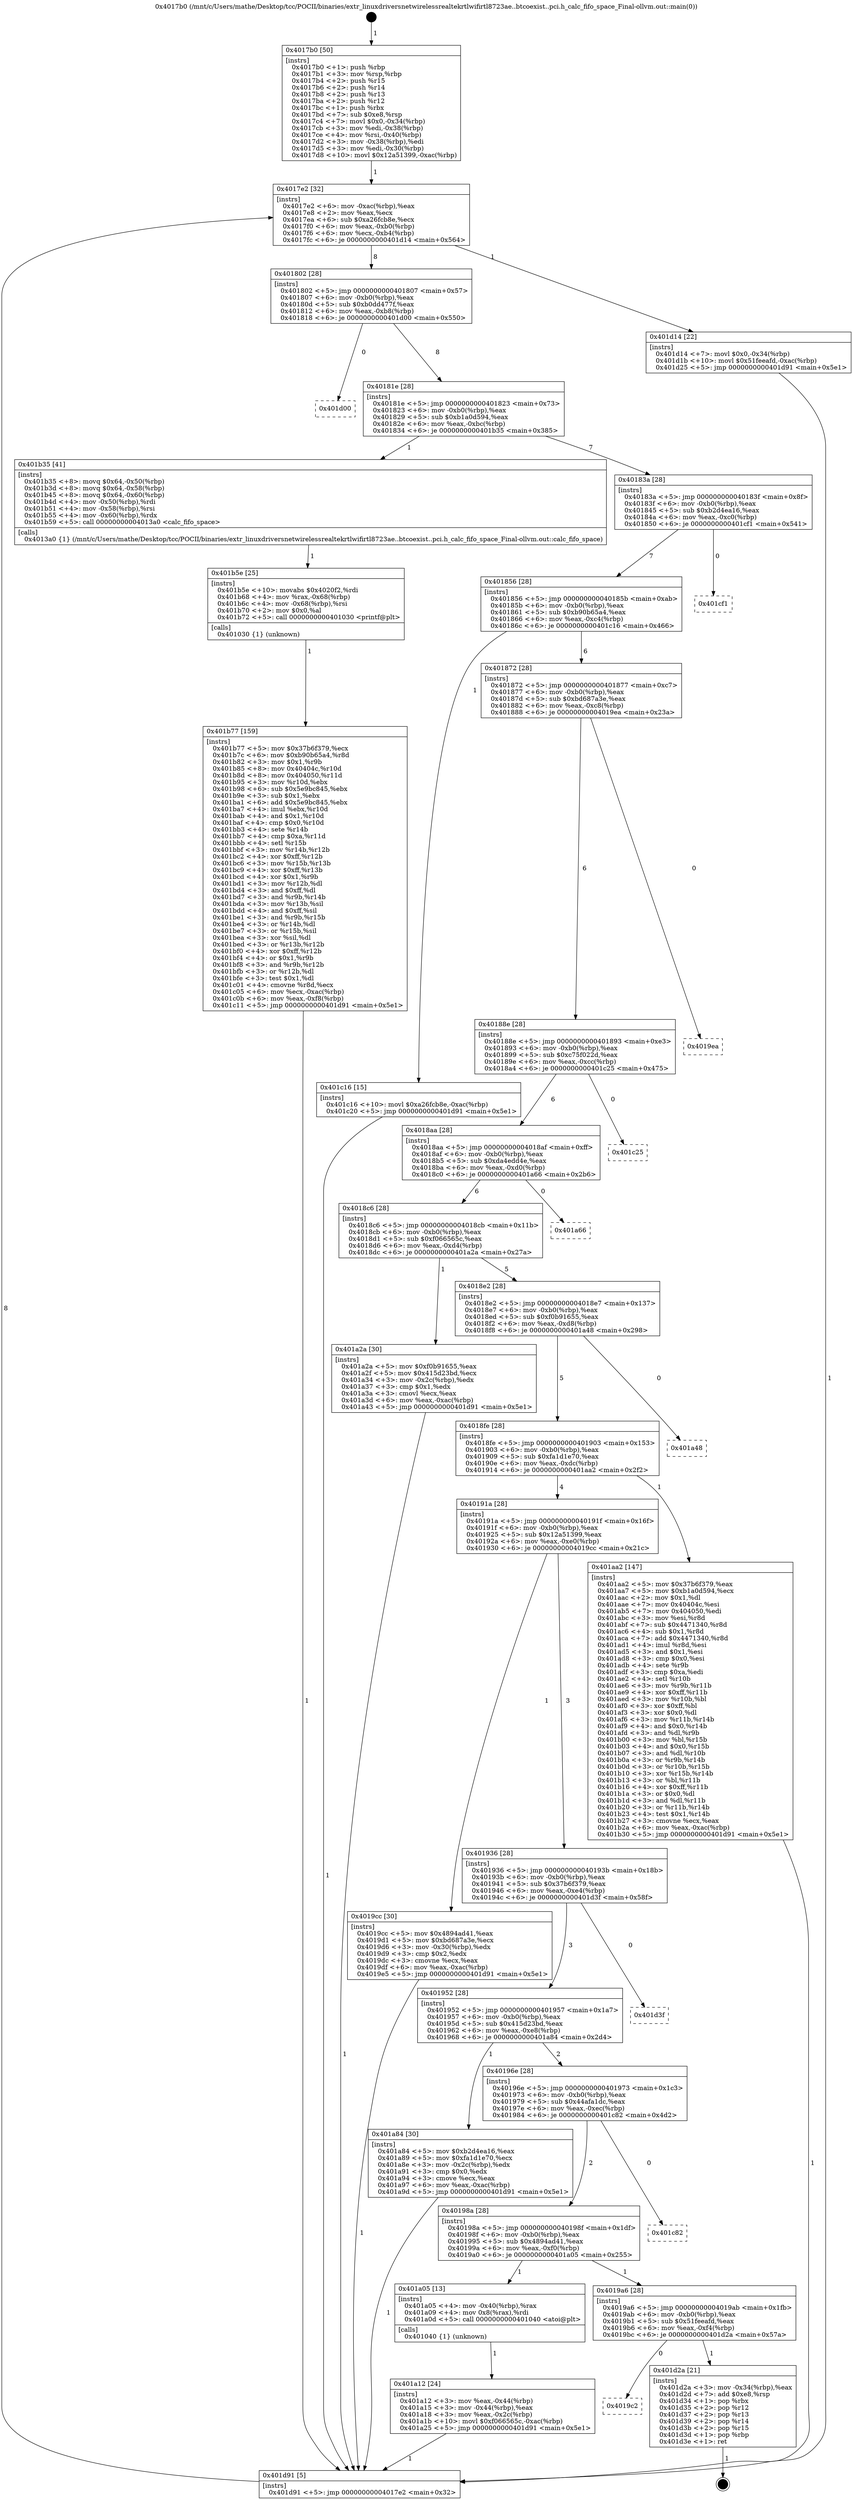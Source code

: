 digraph "0x4017b0" {
  label = "0x4017b0 (/mnt/c/Users/mathe/Desktop/tcc/POCII/binaries/extr_linuxdriversnetwirelessrealtekrtlwifirtl8723ae..btcoexist..pci.h_calc_fifo_space_Final-ollvm.out::main(0))"
  labelloc = "t"
  node[shape=record]

  Entry [label="",width=0.3,height=0.3,shape=circle,fillcolor=black,style=filled]
  "0x4017e2" [label="{
     0x4017e2 [32]\l
     | [instrs]\l
     &nbsp;&nbsp;0x4017e2 \<+6\>: mov -0xac(%rbp),%eax\l
     &nbsp;&nbsp;0x4017e8 \<+2\>: mov %eax,%ecx\l
     &nbsp;&nbsp;0x4017ea \<+6\>: sub $0xa26fcb8e,%ecx\l
     &nbsp;&nbsp;0x4017f0 \<+6\>: mov %eax,-0xb0(%rbp)\l
     &nbsp;&nbsp;0x4017f6 \<+6\>: mov %ecx,-0xb4(%rbp)\l
     &nbsp;&nbsp;0x4017fc \<+6\>: je 0000000000401d14 \<main+0x564\>\l
  }"]
  "0x401d14" [label="{
     0x401d14 [22]\l
     | [instrs]\l
     &nbsp;&nbsp;0x401d14 \<+7\>: movl $0x0,-0x34(%rbp)\l
     &nbsp;&nbsp;0x401d1b \<+10\>: movl $0x51feeafd,-0xac(%rbp)\l
     &nbsp;&nbsp;0x401d25 \<+5\>: jmp 0000000000401d91 \<main+0x5e1\>\l
  }"]
  "0x401802" [label="{
     0x401802 [28]\l
     | [instrs]\l
     &nbsp;&nbsp;0x401802 \<+5\>: jmp 0000000000401807 \<main+0x57\>\l
     &nbsp;&nbsp;0x401807 \<+6\>: mov -0xb0(%rbp),%eax\l
     &nbsp;&nbsp;0x40180d \<+5\>: sub $0xb0dd477f,%eax\l
     &nbsp;&nbsp;0x401812 \<+6\>: mov %eax,-0xb8(%rbp)\l
     &nbsp;&nbsp;0x401818 \<+6\>: je 0000000000401d00 \<main+0x550\>\l
  }"]
  Exit [label="",width=0.3,height=0.3,shape=circle,fillcolor=black,style=filled,peripheries=2]
  "0x401d00" [label="{
     0x401d00\l
  }", style=dashed]
  "0x40181e" [label="{
     0x40181e [28]\l
     | [instrs]\l
     &nbsp;&nbsp;0x40181e \<+5\>: jmp 0000000000401823 \<main+0x73\>\l
     &nbsp;&nbsp;0x401823 \<+6\>: mov -0xb0(%rbp),%eax\l
     &nbsp;&nbsp;0x401829 \<+5\>: sub $0xb1a0d594,%eax\l
     &nbsp;&nbsp;0x40182e \<+6\>: mov %eax,-0xbc(%rbp)\l
     &nbsp;&nbsp;0x401834 \<+6\>: je 0000000000401b35 \<main+0x385\>\l
  }"]
  "0x4019c2" [label="{
     0x4019c2\l
  }", style=dashed]
  "0x401b35" [label="{
     0x401b35 [41]\l
     | [instrs]\l
     &nbsp;&nbsp;0x401b35 \<+8\>: movq $0x64,-0x50(%rbp)\l
     &nbsp;&nbsp;0x401b3d \<+8\>: movq $0x64,-0x58(%rbp)\l
     &nbsp;&nbsp;0x401b45 \<+8\>: movq $0x64,-0x60(%rbp)\l
     &nbsp;&nbsp;0x401b4d \<+4\>: mov -0x50(%rbp),%rdi\l
     &nbsp;&nbsp;0x401b51 \<+4\>: mov -0x58(%rbp),%rsi\l
     &nbsp;&nbsp;0x401b55 \<+4\>: mov -0x60(%rbp),%rdx\l
     &nbsp;&nbsp;0x401b59 \<+5\>: call 00000000004013a0 \<calc_fifo_space\>\l
     | [calls]\l
     &nbsp;&nbsp;0x4013a0 \{1\} (/mnt/c/Users/mathe/Desktop/tcc/POCII/binaries/extr_linuxdriversnetwirelessrealtekrtlwifirtl8723ae..btcoexist..pci.h_calc_fifo_space_Final-ollvm.out::calc_fifo_space)\l
  }"]
  "0x40183a" [label="{
     0x40183a [28]\l
     | [instrs]\l
     &nbsp;&nbsp;0x40183a \<+5\>: jmp 000000000040183f \<main+0x8f\>\l
     &nbsp;&nbsp;0x40183f \<+6\>: mov -0xb0(%rbp),%eax\l
     &nbsp;&nbsp;0x401845 \<+5\>: sub $0xb2d4ea16,%eax\l
     &nbsp;&nbsp;0x40184a \<+6\>: mov %eax,-0xc0(%rbp)\l
     &nbsp;&nbsp;0x401850 \<+6\>: je 0000000000401cf1 \<main+0x541\>\l
  }"]
  "0x401d2a" [label="{
     0x401d2a [21]\l
     | [instrs]\l
     &nbsp;&nbsp;0x401d2a \<+3\>: mov -0x34(%rbp),%eax\l
     &nbsp;&nbsp;0x401d2d \<+7\>: add $0xe8,%rsp\l
     &nbsp;&nbsp;0x401d34 \<+1\>: pop %rbx\l
     &nbsp;&nbsp;0x401d35 \<+2\>: pop %r12\l
     &nbsp;&nbsp;0x401d37 \<+2\>: pop %r13\l
     &nbsp;&nbsp;0x401d39 \<+2\>: pop %r14\l
     &nbsp;&nbsp;0x401d3b \<+2\>: pop %r15\l
     &nbsp;&nbsp;0x401d3d \<+1\>: pop %rbp\l
     &nbsp;&nbsp;0x401d3e \<+1\>: ret\l
  }"]
  "0x401cf1" [label="{
     0x401cf1\l
  }", style=dashed]
  "0x401856" [label="{
     0x401856 [28]\l
     | [instrs]\l
     &nbsp;&nbsp;0x401856 \<+5\>: jmp 000000000040185b \<main+0xab\>\l
     &nbsp;&nbsp;0x40185b \<+6\>: mov -0xb0(%rbp),%eax\l
     &nbsp;&nbsp;0x401861 \<+5\>: sub $0xb90b65a4,%eax\l
     &nbsp;&nbsp;0x401866 \<+6\>: mov %eax,-0xc4(%rbp)\l
     &nbsp;&nbsp;0x40186c \<+6\>: je 0000000000401c16 \<main+0x466\>\l
  }"]
  "0x401b77" [label="{
     0x401b77 [159]\l
     | [instrs]\l
     &nbsp;&nbsp;0x401b77 \<+5\>: mov $0x37b6f379,%ecx\l
     &nbsp;&nbsp;0x401b7c \<+6\>: mov $0xb90b65a4,%r8d\l
     &nbsp;&nbsp;0x401b82 \<+3\>: mov $0x1,%r9b\l
     &nbsp;&nbsp;0x401b85 \<+8\>: mov 0x40404c,%r10d\l
     &nbsp;&nbsp;0x401b8d \<+8\>: mov 0x404050,%r11d\l
     &nbsp;&nbsp;0x401b95 \<+3\>: mov %r10d,%ebx\l
     &nbsp;&nbsp;0x401b98 \<+6\>: sub $0x5e9bc845,%ebx\l
     &nbsp;&nbsp;0x401b9e \<+3\>: sub $0x1,%ebx\l
     &nbsp;&nbsp;0x401ba1 \<+6\>: add $0x5e9bc845,%ebx\l
     &nbsp;&nbsp;0x401ba7 \<+4\>: imul %ebx,%r10d\l
     &nbsp;&nbsp;0x401bab \<+4\>: and $0x1,%r10d\l
     &nbsp;&nbsp;0x401baf \<+4\>: cmp $0x0,%r10d\l
     &nbsp;&nbsp;0x401bb3 \<+4\>: sete %r14b\l
     &nbsp;&nbsp;0x401bb7 \<+4\>: cmp $0xa,%r11d\l
     &nbsp;&nbsp;0x401bbb \<+4\>: setl %r15b\l
     &nbsp;&nbsp;0x401bbf \<+3\>: mov %r14b,%r12b\l
     &nbsp;&nbsp;0x401bc2 \<+4\>: xor $0xff,%r12b\l
     &nbsp;&nbsp;0x401bc6 \<+3\>: mov %r15b,%r13b\l
     &nbsp;&nbsp;0x401bc9 \<+4\>: xor $0xff,%r13b\l
     &nbsp;&nbsp;0x401bcd \<+4\>: xor $0x1,%r9b\l
     &nbsp;&nbsp;0x401bd1 \<+3\>: mov %r12b,%dl\l
     &nbsp;&nbsp;0x401bd4 \<+3\>: and $0xff,%dl\l
     &nbsp;&nbsp;0x401bd7 \<+3\>: and %r9b,%r14b\l
     &nbsp;&nbsp;0x401bda \<+3\>: mov %r13b,%sil\l
     &nbsp;&nbsp;0x401bdd \<+4\>: and $0xff,%sil\l
     &nbsp;&nbsp;0x401be1 \<+3\>: and %r9b,%r15b\l
     &nbsp;&nbsp;0x401be4 \<+3\>: or %r14b,%dl\l
     &nbsp;&nbsp;0x401be7 \<+3\>: or %r15b,%sil\l
     &nbsp;&nbsp;0x401bea \<+3\>: xor %sil,%dl\l
     &nbsp;&nbsp;0x401bed \<+3\>: or %r13b,%r12b\l
     &nbsp;&nbsp;0x401bf0 \<+4\>: xor $0xff,%r12b\l
     &nbsp;&nbsp;0x401bf4 \<+4\>: or $0x1,%r9b\l
     &nbsp;&nbsp;0x401bf8 \<+3\>: and %r9b,%r12b\l
     &nbsp;&nbsp;0x401bfb \<+3\>: or %r12b,%dl\l
     &nbsp;&nbsp;0x401bfe \<+3\>: test $0x1,%dl\l
     &nbsp;&nbsp;0x401c01 \<+4\>: cmovne %r8d,%ecx\l
     &nbsp;&nbsp;0x401c05 \<+6\>: mov %ecx,-0xac(%rbp)\l
     &nbsp;&nbsp;0x401c0b \<+6\>: mov %eax,-0xf8(%rbp)\l
     &nbsp;&nbsp;0x401c11 \<+5\>: jmp 0000000000401d91 \<main+0x5e1\>\l
  }"]
  "0x401c16" [label="{
     0x401c16 [15]\l
     | [instrs]\l
     &nbsp;&nbsp;0x401c16 \<+10\>: movl $0xa26fcb8e,-0xac(%rbp)\l
     &nbsp;&nbsp;0x401c20 \<+5\>: jmp 0000000000401d91 \<main+0x5e1\>\l
  }"]
  "0x401872" [label="{
     0x401872 [28]\l
     | [instrs]\l
     &nbsp;&nbsp;0x401872 \<+5\>: jmp 0000000000401877 \<main+0xc7\>\l
     &nbsp;&nbsp;0x401877 \<+6\>: mov -0xb0(%rbp),%eax\l
     &nbsp;&nbsp;0x40187d \<+5\>: sub $0xbd687a3e,%eax\l
     &nbsp;&nbsp;0x401882 \<+6\>: mov %eax,-0xc8(%rbp)\l
     &nbsp;&nbsp;0x401888 \<+6\>: je 00000000004019ea \<main+0x23a\>\l
  }"]
  "0x401b5e" [label="{
     0x401b5e [25]\l
     | [instrs]\l
     &nbsp;&nbsp;0x401b5e \<+10\>: movabs $0x4020f2,%rdi\l
     &nbsp;&nbsp;0x401b68 \<+4\>: mov %rax,-0x68(%rbp)\l
     &nbsp;&nbsp;0x401b6c \<+4\>: mov -0x68(%rbp),%rsi\l
     &nbsp;&nbsp;0x401b70 \<+2\>: mov $0x0,%al\l
     &nbsp;&nbsp;0x401b72 \<+5\>: call 0000000000401030 \<printf@plt\>\l
     | [calls]\l
     &nbsp;&nbsp;0x401030 \{1\} (unknown)\l
  }"]
  "0x4019ea" [label="{
     0x4019ea\l
  }", style=dashed]
  "0x40188e" [label="{
     0x40188e [28]\l
     | [instrs]\l
     &nbsp;&nbsp;0x40188e \<+5\>: jmp 0000000000401893 \<main+0xe3\>\l
     &nbsp;&nbsp;0x401893 \<+6\>: mov -0xb0(%rbp),%eax\l
     &nbsp;&nbsp;0x401899 \<+5\>: sub $0xc75f022d,%eax\l
     &nbsp;&nbsp;0x40189e \<+6\>: mov %eax,-0xcc(%rbp)\l
     &nbsp;&nbsp;0x4018a4 \<+6\>: je 0000000000401c25 \<main+0x475\>\l
  }"]
  "0x401a12" [label="{
     0x401a12 [24]\l
     | [instrs]\l
     &nbsp;&nbsp;0x401a12 \<+3\>: mov %eax,-0x44(%rbp)\l
     &nbsp;&nbsp;0x401a15 \<+3\>: mov -0x44(%rbp),%eax\l
     &nbsp;&nbsp;0x401a18 \<+3\>: mov %eax,-0x2c(%rbp)\l
     &nbsp;&nbsp;0x401a1b \<+10\>: movl $0xf066565c,-0xac(%rbp)\l
     &nbsp;&nbsp;0x401a25 \<+5\>: jmp 0000000000401d91 \<main+0x5e1\>\l
  }"]
  "0x401c25" [label="{
     0x401c25\l
  }", style=dashed]
  "0x4018aa" [label="{
     0x4018aa [28]\l
     | [instrs]\l
     &nbsp;&nbsp;0x4018aa \<+5\>: jmp 00000000004018af \<main+0xff\>\l
     &nbsp;&nbsp;0x4018af \<+6\>: mov -0xb0(%rbp),%eax\l
     &nbsp;&nbsp;0x4018b5 \<+5\>: sub $0xda4edd4e,%eax\l
     &nbsp;&nbsp;0x4018ba \<+6\>: mov %eax,-0xd0(%rbp)\l
     &nbsp;&nbsp;0x4018c0 \<+6\>: je 0000000000401a66 \<main+0x2b6\>\l
  }"]
  "0x4019a6" [label="{
     0x4019a6 [28]\l
     | [instrs]\l
     &nbsp;&nbsp;0x4019a6 \<+5\>: jmp 00000000004019ab \<main+0x1fb\>\l
     &nbsp;&nbsp;0x4019ab \<+6\>: mov -0xb0(%rbp),%eax\l
     &nbsp;&nbsp;0x4019b1 \<+5\>: sub $0x51feeafd,%eax\l
     &nbsp;&nbsp;0x4019b6 \<+6\>: mov %eax,-0xf4(%rbp)\l
     &nbsp;&nbsp;0x4019bc \<+6\>: je 0000000000401d2a \<main+0x57a\>\l
  }"]
  "0x401a66" [label="{
     0x401a66\l
  }", style=dashed]
  "0x4018c6" [label="{
     0x4018c6 [28]\l
     | [instrs]\l
     &nbsp;&nbsp;0x4018c6 \<+5\>: jmp 00000000004018cb \<main+0x11b\>\l
     &nbsp;&nbsp;0x4018cb \<+6\>: mov -0xb0(%rbp),%eax\l
     &nbsp;&nbsp;0x4018d1 \<+5\>: sub $0xf066565c,%eax\l
     &nbsp;&nbsp;0x4018d6 \<+6\>: mov %eax,-0xd4(%rbp)\l
     &nbsp;&nbsp;0x4018dc \<+6\>: je 0000000000401a2a \<main+0x27a\>\l
  }"]
  "0x401a05" [label="{
     0x401a05 [13]\l
     | [instrs]\l
     &nbsp;&nbsp;0x401a05 \<+4\>: mov -0x40(%rbp),%rax\l
     &nbsp;&nbsp;0x401a09 \<+4\>: mov 0x8(%rax),%rdi\l
     &nbsp;&nbsp;0x401a0d \<+5\>: call 0000000000401040 \<atoi@plt\>\l
     | [calls]\l
     &nbsp;&nbsp;0x401040 \{1\} (unknown)\l
  }"]
  "0x401a2a" [label="{
     0x401a2a [30]\l
     | [instrs]\l
     &nbsp;&nbsp;0x401a2a \<+5\>: mov $0xf0b91655,%eax\l
     &nbsp;&nbsp;0x401a2f \<+5\>: mov $0x415d23bd,%ecx\l
     &nbsp;&nbsp;0x401a34 \<+3\>: mov -0x2c(%rbp),%edx\l
     &nbsp;&nbsp;0x401a37 \<+3\>: cmp $0x1,%edx\l
     &nbsp;&nbsp;0x401a3a \<+3\>: cmovl %ecx,%eax\l
     &nbsp;&nbsp;0x401a3d \<+6\>: mov %eax,-0xac(%rbp)\l
     &nbsp;&nbsp;0x401a43 \<+5\>: jmp 0000000000401d91 \<main+0x5e1\>\l
  }"]
  "0x4018e2" [label="{
     0x4018e2 [28]\l
     | [instrs]\l
     &nbsp;&nbsp;0x4018e2 \<+5\>: jmp 00000000004018e7 \<main+0x137\>\l
     &nbsp;&nbsp;0x4018e7 \<+6\>: mov -0xb0(%rbp),%eax\l
     &nbsp;&nbsp;0x4018ed \<+5\>: sub $0xf0b91655,%eax\l
     &nbsp;&nbsp;0x4018f2 \<+6\>: mov %eax,-0xd8(%rbp)\l
     &nbsp;&nbsp;0x4018f8 \<+6\>: je 0000000000401a48 \<main+0x298\>\l
  }"]
  "0x40198a" [label="{
     0x40198a [28]\l
     | [instrs]\l
     &nbsp;&nbsp;0x40198a \<+5\>: jmp 000000000040198f \<main+0x1df\>\l
     &nbsp;&nbsp;0x40198f \<+6\>: mov -0xb0(%rbp),%eax\l
     &nbsp;&nbsp;0x401995 \<+5\>: sub $0x4894ad41,%eax\l
     &nbsp;&nbsp;0x40199a \<+6\>: mov %eax,-0xf0(%rbp)\l
     &nbsp;&nbsp;0x4019a0 \<+6\>: je 0000000000401a05 \<main+0x255\>\l
  }"]
  "0x401a48" [label="{
     0x401a48\l
  }", style=dashed]
  "0x4018fe" [label="{
     0x4018fe [28]\l
     | [instrs]\l
     &nbsp;&nbsp;0x4018fe \<+5\>: jmp 0000000000401903 \<main+0x153\>\l
     &nbsp;&nbsp;0x401903 \<+6\>: mov -0xb0(%rbp),%eax\l
     &nbsp;&nbsp;0x401909 \<+5\>: sub $0xfa1d1e70,%eax\l
     &nbsp;&nbsp;0x40190e \<+6\>: mov %eax,-0xdc(%rbp)\l
     &nbsp;&nbsp;0x401914 \<+6\>: je 0000000000401aa2 \<main+0x2f2\>\l
  }"]
  "0x401c82" [label="{
     0x401c82\l
  }", style=dashed]
  "0x401aa2" [label="{
     0x401aa2 [147]\l
     | [instrs]\l
     &nbsp;&nbsp;0x401aa2 \<+5\>: mov $0x37b6f379,%eax\l
     &nbsp;&nbsp;0x401aa7 \<+5\>: mov $0xb1a0d594,%ecx\l
     &nbsp;&nbsp;0x401aac \<+2\>: mov $0x1,%dl\l
     &nbsp;&nbsp;0x401aae \<+7\>: mov 0x40404c,%esi\l
     &nbsp;&nbsp;0x401ab5 \<+7\>: mov 0x404050,%edi\l
     &nbsp;&nbsp;0x401abc \<+3\>: mov %esi,%r8d\l
     &nbsp;&nbsp;0x401abf \<+7\>: sub $0x4471340,%r8d\l
     &nbsp;&nbsp;0x401ac6 \<+4\>: sub $0x1,%r8d\l
     &nbsp;&nbsp;0x401aca \<+7\>: add $0x4471340,%r8d\l
     &nbsp;&nbsp;0x401ad1 \<+4\>: imul %r8d,%esi\l
     &nbsp;&nbsp;0x401ad5 \<+3\>: and $0x1,%esi\l
     &nbsp;&nbsp;0x401ad8 \<+3\>: cmp $0x0,%esi\l
     &nbsp;&nbsp;0x401adb \<+4\>: sete %r9b\l
     &nbsp;&nbsp;0x401adf \<+3\>: cmp $0xa,%edi\l
     &nbsp;&nbsp;0x401ae2 \<+4\>: setl %r10b\l
     &nbsp;&nbsp;0x401ae6 \<+3\>: mov %r9b,%r11b\l
     &nbsp;&nbsp;0x401ae9 \<+4\>: xor $0xff,%r11b\l
     &nbsp;&nbsp;0x401aed \<+3\>: mov %r10b,%bl\l
     &nbsp;&nbsp;0x401af0 \<+3\>: xor $0xff,%bl\l
     &nbsp;&nbsp;0x401af3 \<+3\>: xor $0x0,%dl\l
     &nbsp;&nbsp;0x401af6 \<+3\>: mov %r11b,%r14b\l
     &nbsp;&nbsp;0x401af9 \<+4\>: and $0x0,%r14b\l
     &nbsp;&nbsp;0x401afd \<+3\>: and %dl,%r9b\l
     &nbsp;&nbsp;0x401b00 \<+3\>: mov %bl,%r15b\l
     &nbsp;&nbsp;0x401b03 \<+4\>: and $0x0,%r15b\l
     &nbsp;&nbsp;0x401b07 \<+3\>: and %dl,%r10b\l
     &nbsp;&nbsp;0x401b0a \<+3\>: or %r9b,%r14b\l
     &nbsp;&nbsp;0x401b0d \<+3\>: or %r10b,%r15b\l
     &nbsp;&nbsp;0x401b10 \<+3\>: xor %r15b,%r14b\l
     &nbsp;&nbsp;0x401b13 \<+3\>: or %bl,%r11b\l
     &nbsp;&nbsp;0x401b16 \<+4\>: xor $0xff,%r11b\l
     &nbsp;&nbsp;0x401b1a \<+3\>: or $0x0,%dl\l
     &nbsp;&nbsp;0x401b1d \<+3\>: and %dl,%r11b\l
     &nbsp;&nbsp;0x401b20 \<+3\>: or %r11b,%r14b\l
     &nbsp;&nbsp;0x401b23 \<+4\>: test $0x1,%r14b\l
     &nbsp;&nbsp;0x401b27 \<+3\>: cmovne %ecx,%eax\l
     &nbsp;&nbsp;0x401b2a \<+6\>: mov %eax,-0xac(%rbp)\l
     &nbsp;&nbsp;0x401b30 \<+5\>: jmp 0000000000401d91 \<main+0x5e1\>\l
  }"]
  "0x40191a" [label="{
     0x40191a [28]\l
     | [instrs]\l
     &nbsp;&nbsp;0x40191a \<+5\>: jmp 000000000040191f \<main+0x16f\>\l
     &nbsp;&nbsp;0x40191f \<+6\>: mov -0xb0(%rbp),%eax\l
     &nbsp;&nbsp;0x401925 \<+5\>: sub $0x12a51399,%eax\l
     &nbsp;&nbsp;0x40192a \<+6\>: mov %eax,-0xe0(%rbp)\l
     &nbsp;&nbsp;0x401930 \<+6\>: je 00000000004019cc \<main+0x21c\>\l
  }"]
  "0x40196e" [label="{
     0x40196e [28]\l
     | [instrs]\l
     &nbsp;&nbsp;0x40196e \<+5\>: jmp 0000000000401973 \<main+0x1c3\>\l
     &nbsp;&nbsp;0x401973 \<+6\>: mov -0xb0(%rbp),%eax\l
     &nbsp;&nbsp;0x401979 \<+5\>: sub $0x44afa1dc,%eax\l
     &nbsp;&nbsp;0x40197e \<+6\>: mov %eax,-0xec(%rbp)\l
     &nbsp;&nbsp;0x401984 \<+6\>: je 0000000000401c82 \<main+0x4d2\>\l
  }"]
  "0x4019cc" [label="{
     0x4019cc [30]\l
     | [instrs]\l
     &nbsp;&nbsp;0x4019cc \<+5\>: mov $0x4894ad41,%eax\l
     &nbsp;&nbsp;0x4019d1 \<+5\>: mov $0xbd687a3e,%ecx\l
     &nbsp;&nbsp;0x4019d6 \<+3\>: mov -0x30(%rbp),%edx\l
     &nbsp;&nbsp;0x4019d9 \<+3\>: cmp $0x2,%edx\l
     &nbsp;&nbsp;0x4019dc \<+3\>: cmovne %ecx,%eax\l
     &nbsp;&nbsp;0x4019df \<+6\>: mov %eax,-0xac(%rbp)\l
     &nbsp;&nbsp;0x4019e5 \<+5\>: jmp 0000000000401d91 \<main+0x5e1\>\l
  }"]
  "0x401936" [label="{
     0x401936 [28]\l
     | [instrs]\l
     &nbsp;&nbsp;0x401936 \<+5\>: jmp 000000000040193b \<main+0x18b\>\l
     &nbsp;&nbsp;0x40193b \<+6\>: mov -0xb0(%rbp),%eax\l
     &nbsp;&nbsp;0x401941 \<+5\>: sub $0x37b6f379,%eax\l
     &nbsp;&nbsp;0x401946 \<+6\>: mov %eax,-0xe4(%rbp)\l
     &nbsp;&nbsp;0x40194c \<+6\>: je 0000000000401d3f \<main+0x58f\>\l
  }"]
  "0x401d91" [label="{
     0x401d91 [5]\l
     | [instrs]\l
     &nbsp;&nbsp;0x401d91 \<+5\>: jmp 00000000004017e2 \<main+0x32\>\l
  }"]
  "0x4017b0" [label="{
     0x4017b0 [50]\l
     | [instrs]\l
     &nbsp;&nbsp;0x4017b0 \<+1\>: push %rbp\l
     &nbsp;&nbsp;0x4017b1 \<+3\>: mov %rsp,%rbp\l
     &nbsp;&nbsp;0x4017b4 \<+2\>: push %r15\l
     &nbsp;&nbsp;0x4017b6 \<+2\>: push %r14\l
     &nbsp;&nbsp;0x4017b8 \<+2\>: push %r13\l
     &nbsp;&nbsp;0x4017ba \<+2\>: push %r12\l
     &nbsp;&nbsp;0x4017bc \<+1\>: push %rbx\l
     &nbsp;&nbsp;0x4017bd \<+7\>: sub $0xe8,%rsp\l
     &nbsp;&nbsp;0x4017c4 \<+7\>: movl $0x0,-0x34(%rbp)\l
     &nbsp;&nbsp;0x4017cb \<+3\>: mov %edi,-0x38(%rbp)\l
     &nbsp;&nbsp;0x4017ce \<+4\>: mov %rsi,-0x40(%rbp)\l
     &nbsp;&nbsp;0x4017d2 \<+3\>: mov -0x38(%rbp),%edi\l
     &nbsp;&nbsp;0x4017d5 \<+3\>: mov %edi,-0x30(%rbp)\l
     &nbsp;&nbsp;0x4017d8 \<+10\>: movl $0x12a51399,-0xac(%rbp)\l
  }"]
  "0x401a84" [label="{
     0x401a84 [30]\l
     | [instrs]\l
     &nbsp;&nbsp;0x401a84 \<+5\>: mov $0xb2d4ea16,%eax\l
     &nbsp;&nbsp;0x401a89 \<+5\>: mov $0xfa1d1e70,%ecx\l
     &nbsp;&nbsp;0x401a8e \<+3\>: mov -0x2c(%rbp),%edx\l
     &nbsp;&nbsp;0x401a91 \<+3\>: cmp $0x0,%edx\l
     &nbsp;&nbsp;0x401a94 \<+3\>: cmove %ecx,%eax\l
     &nbsp;&nbsp;0x401a97 \<+6\>: mov %eax,-0xac(%rbp)\l
     &nbsp;&nbsp;0x401a9d \<+5\>: jmp 0000000000401d91 \<main+0x5e1\>\l
  }"]
  "0x401d3f" [label="{
     0x401d3f\l
  }", style=dashed]
  "0x401952" [label="{
     0x401952 [28]\l
     | [instrs]\l
     &nbsp;&nbsp;0x401952 \<+5\>: jmp 0000000000401957 \<main+0x1a7\>\l
     &nbsp;&nbsp;0x401957 \<+6\>: mov -0xb0(%rbp),%eax\l
     &nbsp;&nbsp;0x40195d \<+5\>: sub $0x415d23bd,%eax\l
     &nbsp;&nbsp;0x401962 \<+6\>: mov %eax,-0xe8(%rbp)\l
     &nbsp;&nbsp;0x401968 \<+6\>: je 0000000000401a84 \<main+0x2d4\>\l
  }"]
  Entry -> "0x4017b0" [label=" 1"]
  "0x4017e2" -> "0x401d14" [label=" 1"]
  "0x4017e2" -> "0x401802" [label=" 8"]
  "0x401d2a" -> Exit [label=" 1"]
  "0x401802" -> "0x401d00" [label=" 0"]
  "0x401802" -> "0x40181e" [label=" 8"]
  "0x4019a6" -> "0x4019c2" [label=" 0"]
  "0x40181e" -> "0x401b35" [label=" 1"]
  "0x40181e" -> "0x40183a" [label=" 7"]
  "0x4019a6" -> "0x401d2a" [label=" 1"]
  "0x40183a" -> "0x401cf1" [label=" 0"]
  "0x40183a" -> "0x401856" [label=" 7"]
  "0x401d14" -> "0x401d91" [label=" 1"]
  "0x401856" -> "0x401c16" [label=" 1"]
  "0x401856" -> "0x401872" [label=" 6"]
  "0x401c16" -> "0x401d91" [label=" 1"]
  "0x401872" -> "0x4019ea" [label=" 0"]
  "0x401872" -> "0x40188e" [label=" 6"]
  "0x401b77" -> "0x401d91" [label=" 1"]
  "0x40188e" -> "0x401c25" [label=" 0"]
  "0x40188e" -> "0x4018aa" [label=" 6"]
  "0x401b5e" -> "0x401b77" [label=" 1"]
  "0x4018aa" -> "0x401a66" [label=" 0"]
  "0x4018aa" -> "0x4018c6" [label=" 6"]
  "0x401b35" -> "0x401b5e" [label=" 1"]
  "0x4018c6" -> "0x401a2a" [label=" 1"]
  "0x4018c6" -> "0x4018e2" [label=" 5"]
  "0x401aa2" -> "0x401d91" [label=" 1"]
  "0x4018e2" -> "0x401a48" [label=" 0"]
  "0x4018e2" -> "0x4018fe" [label=" 5"]
  "0x401a2a" -> "0x401d91" [label=" 1"]
  "0x4018fe" -> "0x401aa2" [label=" 1"]
  "0x4018fe" -> "0x40191a" [label=" 4"]
  "0x401a12" -> "0x401d91" [label=" 1"]
  "0x40191a" -> "0x4019cc" [label=" 1"]
  "0x40191a" -> "0x401936" [label=" 3"]
  "0x4019cc" -> "0x401d91" [label=" 1"]
  "0x4017b0" -> "0x4017e2" [label=" 1"]
  "0x401d91" -> "0x4017e2" [label=" 8"]
  "0x40198a" -> "0x4019a6" [label=" 1"]
  "0x401936" -> "0x401d3f" [label=" 0"]
  "0x401936" -> "0x401952" [label=" 3"]
  "0x40198a" -> "0x401a05" [label=" 1"]
  "0x401952" -> "0x401a84" [label=" 1"]
  "0x401952" -> "0x40196e" [label=" 2"]
  "0x401a05" -> "0x401a12" [label=" 1"]
  "0x40196e" -> "0x401c82" [label=" 0"]
  "0x40196e" -> "0x40198a" [label=" 2"]
  "0x401a84" -> "0x401d91" [label=" 1"]
}
